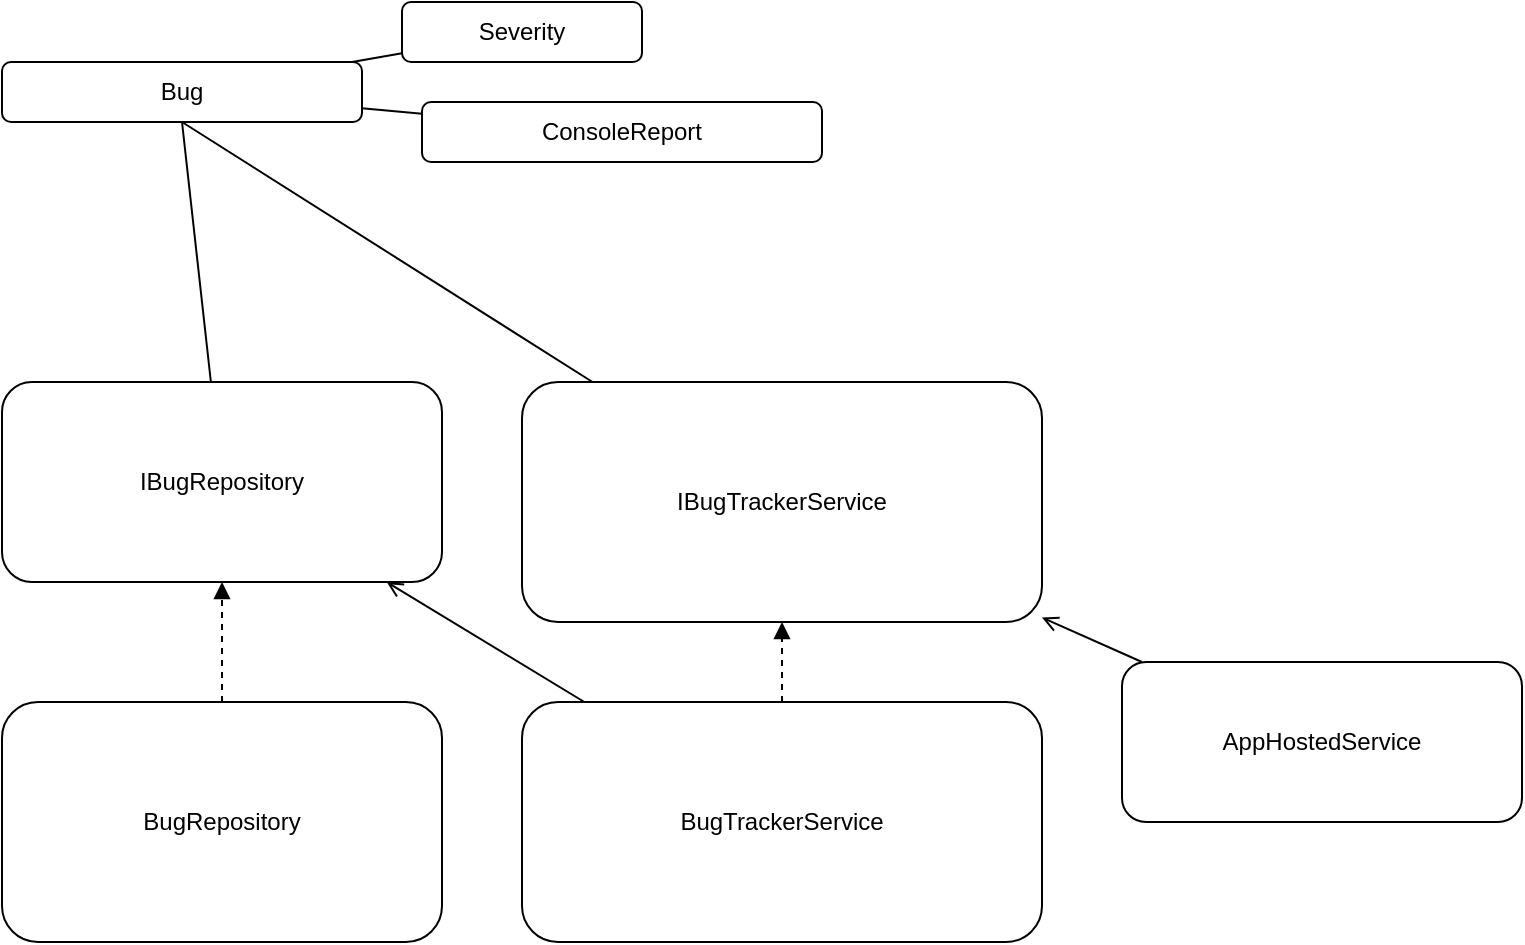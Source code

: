 <mxfile version="28.2.5">
  <diagram name="Bug Tracker UML" id="985mclxTCNhwzjEm9DLK">
    <mxGraphModel dx="1042" dy="527" grid="1" gridSize="10" guides="1" tooltips="1" connect="1" arrows="1" fold="1" page="1" pageScale="1" pageWidth="827" pageHeight="1169" math="0" shadow="0">
      <root>
        <mxCell id="0" />
        <mxCell id="1" parent="0" />
        <mxCell id="hZW-iOTFBGEq60EUO49W-1" value="Bug" style="rounded=1;whiteSpace=wrap;html=1;" vertex="1" parent="1">
          <mxGeometry x="40" y="40" width="180" height="30" as="geometry" />
        </mxCell>
        <mxCell id="hZW-iOTFBGEq60EUO49W-2" value="Severity" style="rounded=1;whiteSpace=wrap;html=1;" vertex="1" parent="1">
          <mxGeometry x="240" y="10" width="120" height="30" as="geometry" />
        </mxCell>
        <mxCell id="hZW-iOTFBGEq60EUO49W-15" style="rounded=0;orthogonalLoop=1;jettySize=auto;html=1;entryX=0.5;entryY=1;entryDx=0;entryDy=0;endArrow=none;endFill=0;" edge="1" parent="1" source="hZW-iOTFBGEq60EUO49W-3" target="hZW-iOTFBGEq60EUO49W-1">
          <mxGeometry relative="1" as="geometry" />
        </mxCell>
        <mxCell id="hZW-iOTFBGEq60EUO49W-3" value="IBugRepository" style="rounded=1;whiteSpace=wrap;html=1;strokeColor=#000000;" vertex="1" parent="1">
          <mxGeometry x="40" y="200" width="220" height="100" as="geometry" />
        </mxCell>
        <mxCell id="hZW-iOTFBGEq60EUO49W-4" value="BugRepository" style="rounded=1;whiteSpace=wrap;html=1;" vertex="1" parent="1">
          <mxGeometry x="40" y="360" width="220" height="120" as="geometry" />
        </mxCell>
        <mxCell id="hZW-iOTFBGEq60EUO49W-16" style="rounded=0;orthogonalLoop=1;jettySize=auto;html=1;entryX=0.5;entryY=1;entryDx=0;entryDy=0;endArrow=none;endFill=0;" edge="1" parent="1" source="hZW-iOTFBGEq60EUO49W-5" target="hZW-iOTFBGEq60EUO49W-1">
          <mxGeometry relative="1" as="geometry" />
        </mxCell>
        <mxCell id="hZW-iOTFBGEq60EUO49W-5" value="IBugTrackerService" style="rounded=1;whiteSpace=wrap;html=1;strokeColor=#000000;" vertex="1" parent="1">
          <mxGeometry x="300" y="200" width="260" height="120" as="geometry" />
        </mxCell>
        <mxCell id="hZW-iOTFBGEq60EUO49W-6" value="BugTrackerService" style="rounded=1;whiteSpace=wrap;html=1;" vertex="1" parent="1">
          <mxGeometry x="300" y="360" width="260" height="120" as="geometry" />
        </mxCell>
        <mxCell id="hZW-iOTFBGEq60EUO49W-7" value="AppHostedService" style="rounded=1;whiteSpace=wrap;html=1;" vertex="1" parent="1">
          <mxGeometry x="600" y="340" width="200" height="80" as="geometry" />
        </mxCell>
        <mxCell id="hZW-iOTFBGEq60EUO49W-8" value="ConsoleReport" style="rounded=1;whiteSpace=wrap;html=1;" vertex="1" parent="1">
          <mxGeometry x="250" y="60" width="200" height="30" as="geometry" />
        </mxCell>
        <mxCell id="hZW-iOTFBGEq60EUO49W-9" style="endArrow=block;endFill=1;dashed=1;strokeColor=#000000;" edge="1" parent="1" source="hZW-iOTFBGEq60EUO49W-4" target="hZW-iOTFBGEq60EUO49W-3">
          <mxGeometry relative="1" as="geometry" />
        </mxCell>
        <mxCell id="hZW-iOTFBGEq60EUO49W-10" style="endArrow=block;endFill=1;dashed=1;strokeColor=#000000;" edge="1" parent="1" source="hZW-iOTFBGEq60EUO49W-6" target="hZW-iOTFBGEq60EUO49W-5">
          <mxGeometry relative="1" as="geometry" />
        </mxCell>
        <mxCell id="hZW-iOTFBGEq60EUO49W-11" style="endArrow=open;endFill=0;strokeColor=#000000;" edge="1" parent="1" source="hZW-iOTFBGEq60EUO49W-6" target="hZW-iOTFBGEq60EUO49W-3">
          <mxGeometry relative="1" as="geometry" />
        </mxCell>
        <mxCell id="hZW-iOTFBGEq60EUO49W-12" style="endArrow=open;endFill=0;strokeColor=#000000;" edge="1" parent="1" source="hZW-iOTFBGEq60EUO49W-7" target="hZW-iOTFBGEq60EUO49W-5">
          <mxGeometry relative="1" as="geometry" />
        </mxCell>
        <mxCell id="hZW-iOTFBGEq60EUO49W-13" style="endArrow=none;endFill=0;strokeColor=#000000;" edge="1" parent="1" source="hZW-iOTFBGEq60EUO49W-8" target="hZW-iOTFBGEq60EUO49W-1">
          <mxGeometry relative="1" as="geometry" />
        </mxCell>
        <mxCell id="hZW-iOTFBGEq60EUO49W-14" style="endArrow=none;endFill=0;strokeColor=#000000;" edge="1" parent="1" source="hZW-iOTFBGEq60EUO49W-1" target="hZW-iOTFBGEq60EUO49W-2">
          <mxGeometry relative="1" as="geometry" />
        </mxCell>
      </root>
    </mxGraphModel>
  </diagram>
</mxfile>

